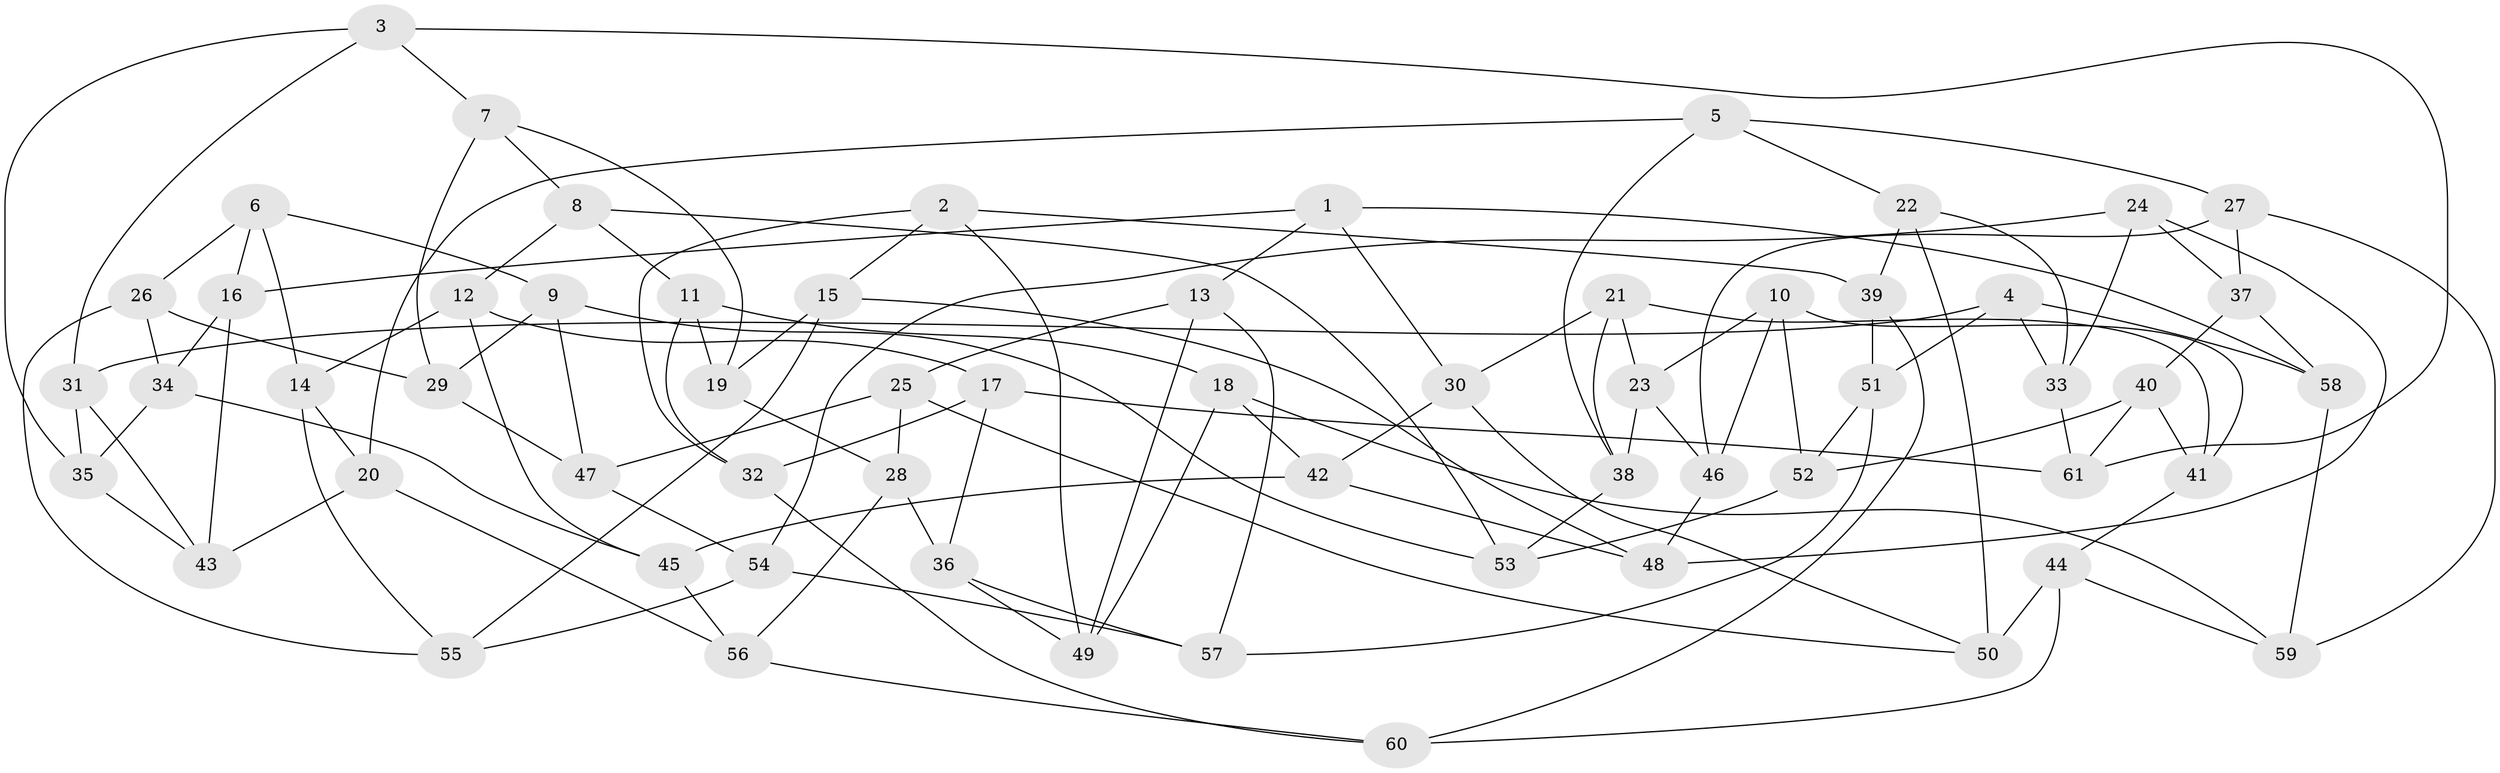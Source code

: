 // coarse degree distribution, {3: 0.10810810810810811, 5: 0.2702702702702703, 4: 0.35135135135135137, 6: 0.2702702702702703}
// Generated by graph-tools (version 1.1) at 2025/38/03/04/25 23:38:17]
// undirected, 61 vertices, 122 edges
graph export_dot {
  node [color=gray90,style=filled];
  1;
  2;
  3;
  4;
  5;
  6;
  7;
  8;
  9;
  10;
  11;
  12;
  13;
  14;
  15;
  16;
  17;
  18;
  19;
  20;
  21;
  22;
  23;
  24;
  25;
  26;
  27;
  28;
  29;
  30;
  31;
  32;
  33;
  34;
  35;
  36;
  37;
  38;
  39;
  40;
  41;
  42;
  43;
  44;
  45;
  46;
  47;
  48;
  49;
  50;
  51;
  52;
  53;
  54;
  55;
  56;
  57;
  58;
  59;
  60;
  61;
  1 -- 13;
  1 -- 30;
  1 -- 16;
  1 -- 58;
  2 -- 39;
  2 -- 32;
  2 -- 49;
  2 -- 15;
  3 -- 7;
  3 -- 31;
  3 -- 35;
  3 -- 61;
  4 -- 31;
  4 -- 51;
  4 -- 33;
  4 -- 58;
  5 -- 22;
  5 -- 38;
  5 -- 27;
  5 -- 20;
  6 -- 14;
  6 -- 26;
  6 -- 9;
  6 -- 16;
  7 -- 29;
  7 -- 8;
  7 -- 19;
  8 -- 53;
  8 -- 12;
  8 -- 11;
  9 -- 29;
  9 -- 47;
  9 -- 53;
  10 -- 52;
  10 -- 41;
  10 -- 46;
  10 -- 23;
  11 -- 18;
  11 -- 32;
  11 -- 19;
  12 -- 45;
  12 -- 14;
  12 -- 17;
  13 -- 25;
  13 -- 49;
  13 -- 57;
  14 -- 20;
  14 -- 55;
  15 -- 19;
  15 -- 55;
  15 -- 48;
  16 -- 43;
  16 -- 34;
  17 -- 36;
  17 -- 61;
  17 -- 32;
  18 -- 59;
  18 -- 49;
  18 -- 42;
  19 -- 28;
  20 -- 43;
  20 -- 56;
  21 -- 30;
  21 -- 38;
  21 -- 23;
  21 -- 41;
  22 -- 50;
  22 -- 33;
  22 -- 39;
  23 -- 46;
  23 -- 38;
  24 -- 48;
  24 -- 54;
  24 -- 37;
  24 -- 33;
  25 -- 47;
  25 -- 28;
  25 -- 50;
  26 -- 29;
  26 -- 55;
  26 -- 34;
  27 -- 59;
  27 -- 46;
  27 -- 37;
  28 -- 36;
  28 -- 56;
  29 -- 47;
  30 -- 50;
  30 -- 42;
  31 -- 35;
  31 -- 43;
  32 -- 60;
  33 -- 61;
  34 -- 35;
  34 -- 45;
  35 -- 43;
  36 -- 57;
  36 -- 49;
  37 -- 40;
  37 -- 58;
  38 -- 53;
  39 -- 51;
  39 -- 60;
  40 -- 52;
  40 -- 41;
  40 -- 61;
  41 -- 44;
  42 -- 45;
  42 -- 48;
  44 -- 60;
  44 -- 59;
  44 -- 50;
  45 -- 56;
  46 -- 48;
  47 -- 54;
  51 -- 52;
  51 -- 57;
  52 -- 53;
  54 -- 57;
  54 -- 55;
  56 -- 60;
  58 -- 59;
}
